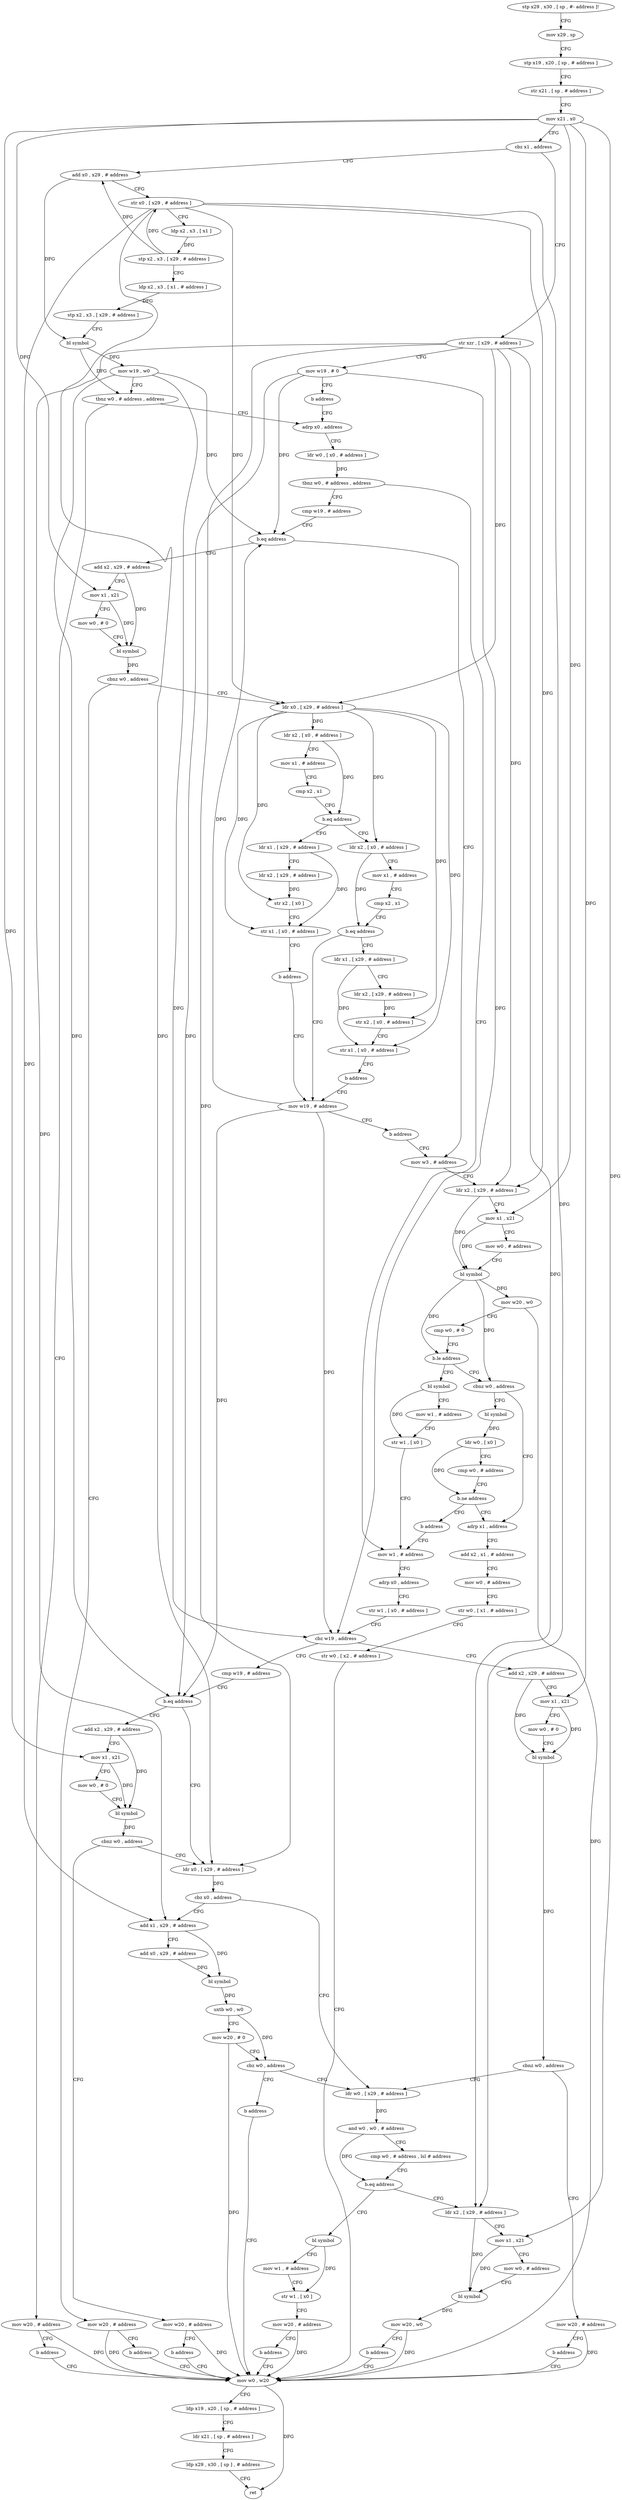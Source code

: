 digraph "func" {
"269500" [label = "stp x29 , x30 , [ sp , #- address ]!" ]
"269504" [label = "mov x29 , sp" ]
"269508" [label = "stp x19 , x20 , [ sp , # address ]" ]
"269512" [label = "str x21 , [ sp , # address ]" ]
"269516" [label = "mov x21 , x0" ]
"269520" [label = "cbz x1 , address" ]
"269924" [label = "str xzr , [ x29 , # address ]" ]
"269524" [label = "add x0 , x29 , # address" ]
"269928" [label = "mov w19 , # 0" ]
"269932" [label = "b address" ]
"269560" [label = "adrp x0 , address" ]
"269528" [label = "str x0 , [ x29 , # address ]" ]
"269532" [label = "ldp x2 , x3 , [ x1 ]" ]
"269536" [label = "stp x2 , x3 , [ x29 , # address ]" ]
"269540" [label = "ldp x2 , x3 , [ x1 , # address ]" ]
"269544" [label = "stp x2 , x3 , [ x29 , # address ]" ]
"269548" [label = "bl symbol" ]
"269552" [label = "mov w19 , w0" ]
"269556" [label = "tbnz w0 , # address , address" ]
"269908" [label = "mov w20 , # address" ]
"269564" [label = "ldr w0 , [ x0 , # address ]" ]
"269568" [label = "tbnz w0 , # address , address" ]
"269624" [label = "mov w1 , # address" ]
"269572" [label = "cmp w19 , # address" ]
"269912" [label = "b address" ]
"269832" [label = "mov w0 , w20" ]
"269628" [label = "adrp x0 , address" ]
"269632" [label = "str w1 , [ x0 , # address ]" ]
"269636" [label = "cbz w19 , address" ]
"269936" [label = "add x2 , x29 , # address" ]
"269640" [label = "cmp w19 , # address" ]
"269576" [label = "b.eq address" ]
"269704" [label = "add x2 , x29 , # address" ]
"269580" [label = "mov w3 , # address" ]
"269836" [label = "ldp x19 , x20 , [ sp , # address ]" ]
"269840" [label = "ldr x21 , [ sp , # address ]" ]
"269844" [label = "ldp x29 , x30 , [ sp ] , # address" ]
"269848" [label = "ret" ]
"269940" [label = "mov x1 , x21" ]
"269944" [label = "mov w0 , # 0" ]
"269948" [label = "bl symbol" ]
"269952" [label = "cbnz w0 , address" ]
"269916" [label = "mov w20 , # address" ]
"269956" [label = "ldr w0 , [ x29 , # address ]" ]
"269644" [label = "b.eq address" ]
"269668" [label = "ldr x0 , [ x29 , # address ]" ]
"269648" [label = "add x2 , x29 , # address" ]
"269708" [label = "mov x1 , x21" ]
"269712" [label = "mov w0 , # 0" ]
"269716" [label = "bl symbol" ]
"269720" [label = "cbnz w0 , address" ]
"269892" [label = "mov w20 , # address" ]
"269724" [label = "ldr x0 , [ x29 , # address ]" ]
"269584" [label = "ldr x2 , [ x29 , # address ]" ]
"269588" [label = "mov x1 , x21" ]
"269592" [label = "mov w0 , # address" ]
"269596" [label = "bl symbol" ]
"269600" [label = "mov w20 , w0" ]
"269604" [label = "cmp w0 , # 0" ]
"269608" [label = "b.le address" ]
"269808" [label = "cbnz w0 , address" ]
"269612" [label = "bl symbol" ]
"269920" [label = "b address" ]
"269960" [label = "and w0 , w0 , # address" ]
"269964" [label = "cmp w0 , # address , lsl # address" ]
"269968" [label = "b.eq address" ]
"269872" [label = "bl symbol" ]
"269972" [label = "ldr x2 , [ x29 , # address ]" ]
"269672" [label = "cbz x0 , address" ]
"269676" [label = "add x1 , x29 , # address" ]
"269652" [label = "mov x1 , x21" ]
"269656" [label = "mov w0 , # 0" ]
"269660" [label = "bl symbol" ]
"269664" [label = "cbnz w0 , address" ]
"269900" [label = "mov w20 , # address" ]
"269896" [label = "b address" ]
"269728" [label = "ldr x2 , [ x0 , # address ]" ]
"269732" [label = "mov x1 , # address" ]
"269736" [label = "cmp x2 , x1" ]
"269740" [label = "b.eq address" ]
"269768" [label = "ldr x1 , [ x29 , # address ]" ]
"269744" [label = "ldr x2 , [ x0 , # address ]" ]
"269852" [label = "bl symbol" ]
"269812" [label = "adrp x1 , address" ]
"269616" [label = "mov w1 , # address" ]
"269620" [label = "str w1 , [ x0 ]" ]
"269876" [label = "mov w1 , # address" ]
"269880" [label = "str w1 , [ x0 ]" ]
"269884" [label = "mov w20 , # address" ]
"269888" [label = "b address" ]
"269976" [label = "mov x1 , x21" ]
"269980" [label = "mov w0 , # address" ]
"269984" [label = "bl symbol" ]
"269988" [label = "mov w20 , w0" ]
"269992" [label = "b address" ]
"269680" [label = "add x0 , x29 , # address" ]
"269684" [label = "bl symbol" ]
"269688" [label = "uxtb w0 , w0" ]
"269692" [label = "mov w20 , # 0" ]
"269696" [label = "cbz w0 , address" ]
"269700" [label = "b address" ]
"269904" [label = "b address" ]
"269772" [label = "ldr x2 , [ x29 , # address ]" ]
"269776" [label = "str x2 , [ x0 ]" ]
"269780" [label = "str x1 , [ x0 , # address ]" ]
"269784" [label = "b address" ]
"269760" [label = "mov w19 , # address" ]
"269748" [label = "mov x1 , # address" ]
"269752" [label = "cmp x2 , x1" ]
"269756" [label = "b.eq address" ]
"269788" [label = "ldr x1 , [ x29 , # address ]" ]
"269856" [label = "ldr w0 , [ x0 ]" ]
"269860" [label = "cmp w0 , # address" ]
"269864" [label = "b.ne address" ]
"269868" [label = "b address" ]
"269816" [label = "add x2 , x1 , # address" ]
"269820" [label = "mov w0 , # address" ]
"269824" [label = "str w0 , [ x1 , # address ]" ]
"269828" [label = "str w0 , [ x2 , # address ]" ]
"269764" [label = "b address" ]
"269792" [label = "ldr x2 , [ x29 , # address ]" ]
"269796" [label = "str x2 , [ x0 , # address ]" ]
"269800" [label = "str x1 , [ x0 , # address ]" ]
"269804" [label = "b address" ]
"269500" -> "269504" [ label = "CFG" ]
"269504" -> "269508" [ label = "CFG" ]
"269508" -> "269512" [ label = "CFG" ]
"269512" -> "269516" [ label = "CFG" ]
"269516" -> "269520" [ label = "CFG" ]
"269516" -> "269940" [ label = "DFG" ]
"269516" -> "269708" [ label = "DFG" ]
"269516" -> "269588" [ label = "DFG" ]
"269516" -> "269652" [ label = "DFG" ]
"269516" -> "269976" [ label = "DFG" ]
"269520" -> "269924" [ label = "CFG" ]
"269520" -> "269524" [ label = "CFG" ]
"269924" -> "269928" [ label = "CFG" ]
"269924" -> "269584" [ label = "DFG" ]
"269924" -> "269668" [ label = "DFG" ]
"269924" -> "269724" [ label = "DFG" ]
"269924" -> "269972" [ label = "DFG" ]
"269924" -> "269676" [ label = "DFG" ]
"269524" -> "269528" [ label = "CFG" ]
"269524" -> "269548" [ label = "DFG" ]
"269928" -> "269932" [ label = "CFG" ]
"269928" -> "269636" [ label = "DFG" ]
"269928" -> "269576" [ label = "DFG" ]
"269928" -> "269644" [ label = "DFG" ]
"269932" -> "269560" [ label = "CFG" ]
"269560" -> "269564" [ label = "CFG" ]
"269528" -> "269532" [ label = "CFG" ]
"269528" -> "269584" [ label = "DFG" ]
"269528" -> "269668" [ label = "DFG" ]
"269528" -> "269724" [ label = "DFG" ]
"269528" -> "269972" [ label = "DFG" ]
"269528" -> "269676" [ label = "DFG" ]
"269532" -> "269536" [ label = "DFG" ]
"269536" -> "269540" [ label = "CFG" ]
"269536" -> "269524" [ label = "DFG" ]
"269536" -> "269528" [ label = "DFG" ]
"269540" -> "269544" [ label = "DFG" ]
"269544" -> "269548" [ label = "CFG" ]
"269548" -> "269552" [ label = "DFG" ]
"269548" -> "269556" [ label = "DFG" ]
"269552" -> "269556" [ label = "CFG" ]
"269552" -> "269636" [ label = "DFG" ]
"269552" -> "269576" [ label = "DFG" ]
"269552" -> "269644" [ label = "DFG" ]
"269556" -> "269908" [ label = "CFG" ]
"269556" -> "269560" [ label = "CFG" ]
"269908" -> "269912" [ label = "CFG" ]
"269908" -> "269832" [ label = "DFG" ]
"269564" -> "269568" [ label = "DFG" ]
"269568" -> "269624" [ label = "CFG" ]
"269568" -> "269572" [ label = "CFG" ]
"269624" -> "269628" [ label = "CFG" ]
"269572" -> "269576" [ label = "CFG" ]
"269912" -> "269832" [ label = "CFG" ]
"269832" -> "269836" [ label = "CFG" ]
"269832" -> "269848" [ label = "DFG" ]
"269628" -> "269632" [ label = "CFG" ]
"269632" -> "269636" [ label = "CFG" ]
"269636" -> "269936" [ label = "CFG" ]
"269636" -> "269640" [ label = "CFG" ]
"269936" -> "269940" [ label = "CFG" ]
"269936" -> "269948" [ label = "DFG" ]
"269640" -> "269644" [ label = "CFG" ]
"269576" -> "269704" [ label = "CFG" ]
"269576" -> "269580" [ label = "CFG" ]
"269704" -> "269708" [ label = "CFG" ]
"269704" -> "269716" [ label = "DFG" ]
"269580" -> "269584" [ label = "CFG" ]
"269836" -> "269840" [ label = "CFG" ]
"269840" -> "269844" [ label = "CFG" ]
"269844" -> "269848" [ label = "CFG" ]
"269940" -> "269944" [ label = "CFG" ]
"269940" -> "269948" [ label = "DFG" ]
"269944" -> "269948" [ label = "CFG" ]
"269948" -> "269952" [ label = "DFG" ]
"269952" -> "269916" [ label = "CFG" ]
"269952" -> "269956" [ label = "CFG" ]
"269916" -> "269920" [ label = "CFG" ]
"269916" -> "269832" [ label = "DFG" ]
"269956" -> "269960" [ label = "DFG" ]
"269644" -> "269668" [ label = "CFG" ]
"269644" -> "269648" [ label = "CFG" ]
"269668" -> "269672" [ label = "DFG" ]
"269648" -> "269652" [ label = "CFG" ]
"269648" -> "269660" [ label = "DFG" ]
"269708" -> "269712" [ label = "CFG" ]
"269708" -> "269716" [ label = "DFG" ]
"269712" -> "269716" [ label = "CFG" ]
"269716" -> "269720" [ label = "DFG" ]
"269720" -> "269892" [ label = "CFG" ]
"269720" -> "269724" [ label = "CFG" ]
"269892" -> "269896" [ label = "CFG" ]
"269892" -> "269832" [ label = "DFG" ]
"269724" -> "269728" [ label = "DFG" ]
"269724" -> "269776" [ label = "DFG" ]
"269724" -> "269780" [ label = "DFG" ]
"269724" -> "269744" [ label = "DFG" ]
"269724" -> "269796" [ label = "DFG" ]
"269724" -> "269800" [ label = "DFG" ]
"269584" -> "269588" [ label = "CFG" ]
"269584" -> "269596" [ label = "DFG" ]
"269588" -> "269592" [ label = "CFG" ]
"269588" -> "269596" [ label = "DFG" ]
"269592" -> "269596" [ label = "CFG" ]
"269596" -> "269600" [ label = "DFG" ]
"269596" -> "269608" [ label = "DFG" ]
"269596" -> "269808" [ label = "DFG" ]
"269600" -> "269604" [ label = "CFG" ]
"269600" -> "269832" [ label = "DFG" ]
"269604" -> "269608" [ label = "CFG" ]
"269608" -> "269808" [ label = "CFG" ]
"269608" -> "269612" [ label = "CFG" ]
"269808" -> "269852" [ label = "CFG" ]
"269808" -> "269812" [ label = "CFG" ]
"269612" -> "269616" [ label = "CFG" ]
"269612" -> "269620" [ label = "DFG" ]
"269920" -> "269832" [ label = "CFG" ]
"269960" -> "269964" [ label = "CFG" ]
"269960" -> "269968" [ label = "DFG" ]
"269964" -> "269968" [ label = "CFG" ]
"269968" -> "269872" [ label = "CFG" ]
"269968" -> "269972" [ label = "CFG" ]
"269872" -> "269876" [ label = "CFG" ]
"269872" -> "269880" [ label = "DFG" ]
"269972" -> "269976" [ label = "CFG" ]
"269972" -> "269984" [ label = "DFG" ]
"269672" -> "269956" [ label = "CFG" ]
"269672" -> "269676" [ label = "CFG" ]
"269676" -> "269680" [ label = "CFG" ]
"269676" -> "269684" [ label = "DFG" ]
"269652" -> "269656" [ label = "CFG" ]
"269652" -> "269660" [ label = "DFG" ]
"269656" -> "269660" [ label = "CFG" ]
"269660" -> "269664" [ label = "DFG" ]
"269664" -> "269900" [ label = "CFG" ]
"269664" -> "269668" [ label = "CFG" ]
"269900" -> "269904" [ label = "CFG" ]
"269900" -> "269832" [ label = "DFG" ]
"269896" -> "269832" [ label = "CFG" ]
"269728" -> "269732" [ label = "CFG" ]
"269728" -> "269740" [ label = "DFG" ]
"269732" -> "269736" [ label = "CFG" ]
"269736" -> "269740" [ label = "CFG" ]
"269740" -> "269768" [ label = "CFG" ]
"269740" -> "269744" [ label = "CFG" ]
"269768" -> "269772" [ label = "CFG" ]
"269768" -> "269780" [ label = "DFG" ]
"269744" -> "269748" [ label = "CFG" ]
"269744" -> "269756" [ label = "DFG" ]
"269852" -> "269856" [ label = "DFG" ]
"269812" -> "269816" [ label = "CFG" ]
"269616" -> "269620" [ label = "CFG" ]
"269620" -> "269624" [ label = "CFG" ]
"269876" -> "269880" [ label = "CFG" ]
"269880" -> "269884" [ label = "CFG" ]
"269884" -> "269888" [ label = "CFG" ]
"269884" -> "269832" [ label = "DFG" ]
"269888" -> "269832" [ label = "CFG" ]
"269976" -> "269980" [ label = "CFG" ]
"269976" -> "269984" [ label = "DFG" ]
"269980" -> "269984" [ label = "CFG" ]
"269984" -> "269988" [ label = "DFG" ]
"269988" -> "269992" [ label = "CFG" ]
"269988" -> "269832" [ label = "DFG" ]
"269992" -> "269832" [ label = "CFG" ]
"269680" -> "269684" [ label = "DFG" ]
"269684" -> "269688" [ label = "DFG" ]
"269688" -> "269692" [ label = "CFG" ]
"269688" -> "269696" [ label = "DFG" ]
"269692" -> "269696" [ label = "CFG" ]
"269692" -> "269832" [ label = "DFG" ]
"269696" -> "269956" [ label = "CFG" ]
"269696" -> "269700" [ label = "CFG" ]
"269700" -> "269832" [ label = "CFG" ]
"269904" -> "269832" [ label = "CFG" ]
"269772" -> "269776" [ label = "DFG" ]
"269776" -> "269780" [ label = "CFG" ]
"269780" -> "269784" [ label = "CFG" ]
"269784" -> "269760" [ label = "CFG" ]
"269760" -> "269764" [ label = "CFG" ]
"269760" -> "269636" [ label = "DFG" ]
"269760" -> "269576" [ label = "DFG" ]
"269760" -> "269644" [ label = "DFG" ]
"269748" -> "269752" [ label = "CFG" ]
"269752" -> "269756" [ label = "CFG" ]
"269756" -> "269788" [ label = "CFG" ]
"269756" -> "269760" [ label = "CFG" ]
"269788" -> "269792" [ label = "CFG" ]
"269788" -> "269800" [ label = "DFG" ]
"269856" -> "269860" [ label = "CFG" ]
"269856" -> "269864" [ label = "DFG" ]
"269860" -> "269864" [ label = "CFG" ]
"269864" -> "269812" [ label = "CFG" ]
"269864" -> "269868" [ label = "CFG" ]
"269868" -> "269624" [ label = "CFG" ]
"269816" -> "269820" [ label = "CFG" ]
"269820" -> "269824" [ label = "CFG" ]
"269824" -> "269828" [ label = "CFG" ]
"269828" -> "269832" [ label = "CFG" ]
"269764" -> "269580" [ label = "CFG" ]
"269792" -> "269796" [ label = "DFG" ]
"269796" -> "269800" [ label = "CFG" ]
"269800" -> "269804" [ label = "CFG" ]
"269804" -> "269760" [ label = "CFG" ]
}
